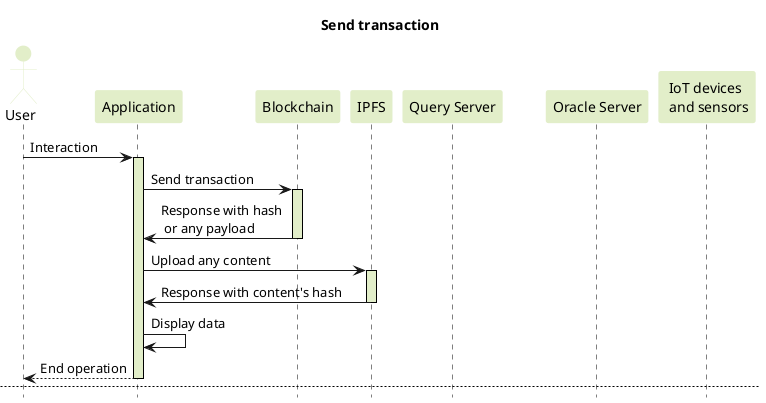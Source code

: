 @startuml "Interaction of components in a decentralized application"
hide footbox

' theme
skinparam sequence {
    ActorBorderColor #e2eec9

    LifeLineBorderColor #000000
    LifeLineBackgroundColor #e2eec9

    ParticipantBorderColor #e2eec9
    ParticipantBackgroundColor #e2eec9
    ParticipantFontColor #000000

    ActorBackgroundColor #e2eec9
    ActorFontColor #000000
}
skinparam backgroundcolor transparent


actor "User" as User
participant "Application" as Application
participant "Blockchain" as Blockchain
participant "IPFS" as IPFS
participant "Query Server" as QDB
participant "Oracle Server" as Oracle
participant "IoT devices \n and sensors" as IoT

title Send transaction
' == Send transaction by user ==

User -> Application : Interaction
activate Application

Application -> Blockchain : Send transaction
activate Blockchain
Application <- Blockchain : Response with hash \n or any payload
deactivate Blockchain

Application -> IPFS : Upload any content
activate IPFS
Application <- IPFS : Response with content's hash
deactivate IPFS

Application -> Application : Display data

Application --> User : End operation
deactivate Application

newpage Send transaction from IoT with oracle

IoT -> Oracle : Register data

activate Oracle

Oracle -> Blockchain : Send transaction
activate Blockchain
Oracle <- Blockchain :  Response with hash \n or any payload
deactivate Blockchain
Oracle -> QDB : Send transaction's \n hash and caching \n data

deactivate Oracle


newpage Read data and quering


User -> Application : Interaction
activate Application

Application -> QDB : Request data
activate QDB
Application <- QDB : Response data
deactivate QDB

Application -> IPFS : Request data
activate IPFS
Application <- IPFS : Response data
deactivate IPFS
Application -> Application : Display data

Application --> User : End operation
deactivate Application





@enduml